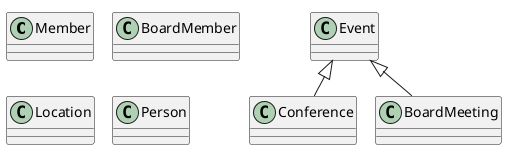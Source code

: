 @startuml

!pragma layout smetana

class Member

class BoardMember

class Event

class Conference

class BoardMeeting

class Location

class Person

Event <|-- Conference
Event <|-- BoardMeeting

@enduml